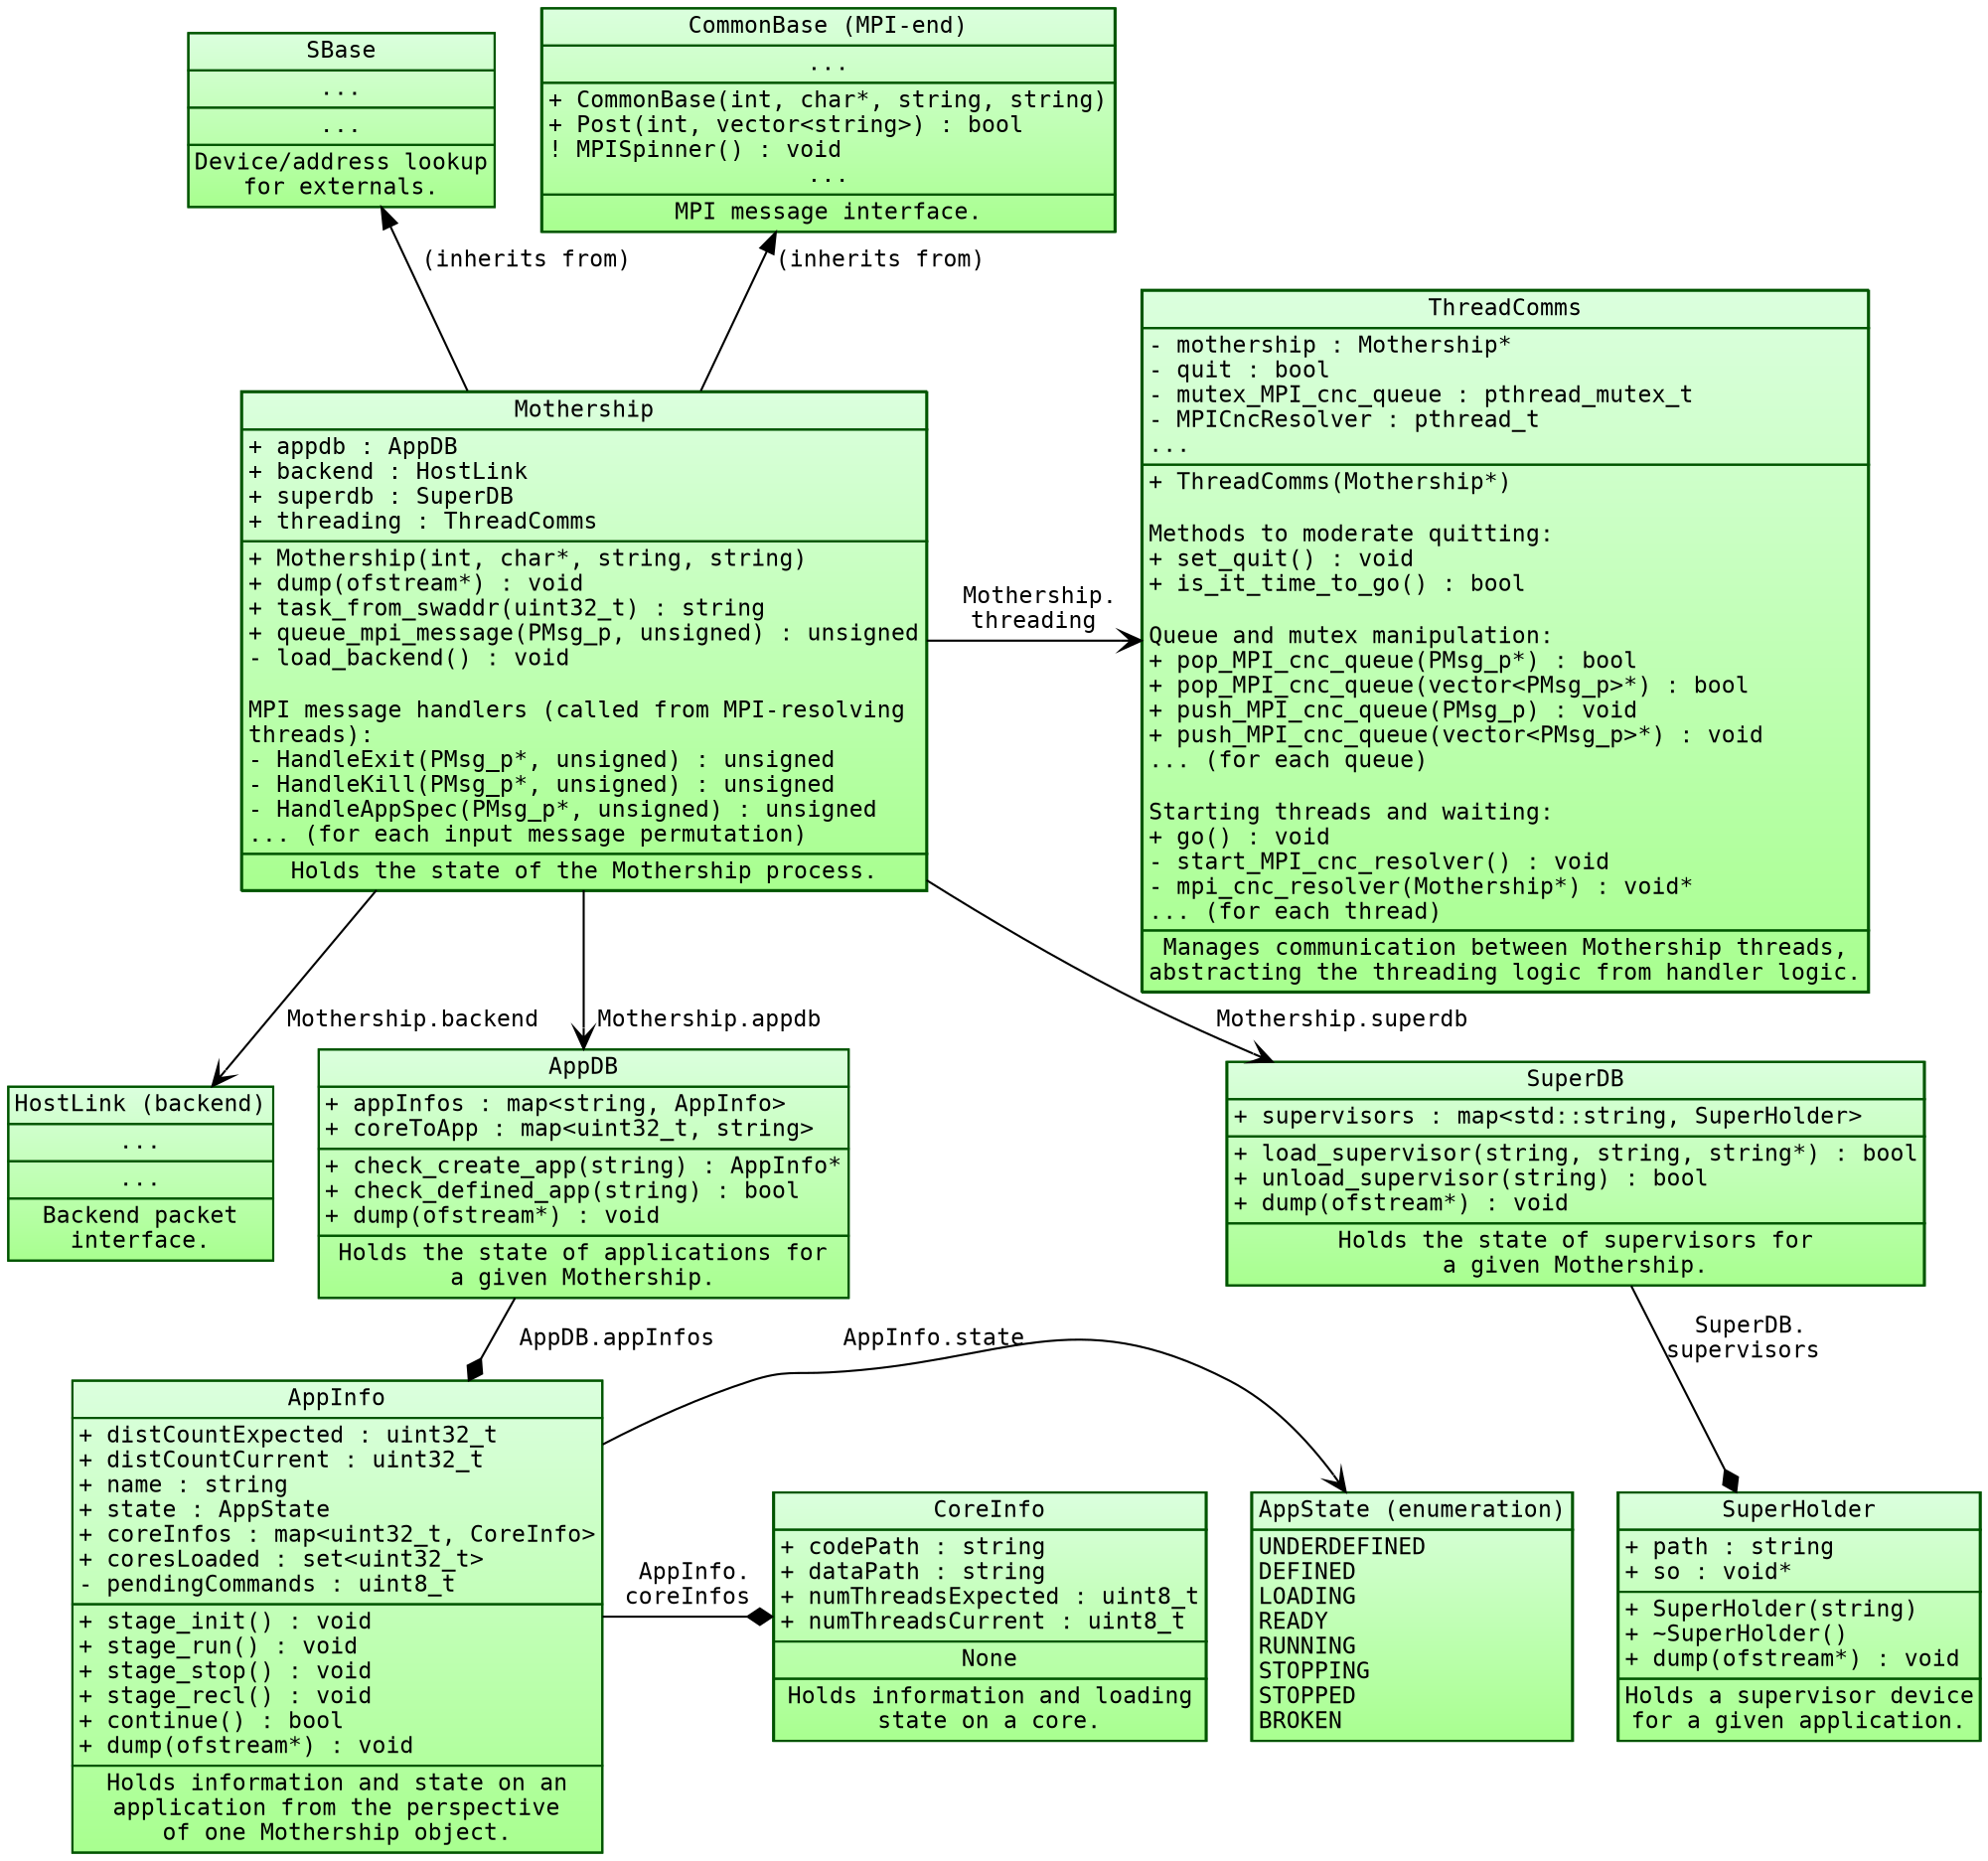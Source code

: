 digraph G {
    fontname="Inconsolata";
    fontsize=11;
    margin=0;
    nodesep=0.3;
    rankdir="UD";
    ranksep=0.2;

    /* Class definitions (as graph nodes) */
    node[color="#005500",
         fillcolor="#DBFFDE:#A8FF8F",
         fontname="Inconsolata",
         fontsize=11,
         gradientangle=270,
         margin=0,
         shape="rect",
         style="filled"];

    SBase[label=<<TABLE BORDER="0" CELLBORDER="1" CELLSPACING="0">
<TR><TD>SBase</TD></TR>
<TR><TD ALIGN="TEXT">
...<BR ALIGN="TEXT"/>
</TD></TR>
<TR><TD ALIGN="TEXT">
...<BR ALIGN="TEXT"/>
</TD></TR>
<TR><TD ALIGN="TEXT">
Device/address lookup<BR ALIGN="TEXT"/>
for externals.<BR ALIGN="TEXT"/>
</TD></TR></TABLE>>];

    HostLink[label=<<TABLE BORDER="0" CELLBORDER="1" CELLSPACING="0">
<TR><TD>HostLink (backend)</TD></TR>
<TR><TD ALIGN="TEXT">
...<BR ALIGN="TEXT"/>
</TD></TR>
<TR><TD ALIGN="TEXT">
...<BR ALIGN="TEXT"/>
</TD></TR>
<TR><TD ALIGN="TEXT">
Backend packet<BR ALIGN="TEXT"/>
interface.<BR ALIGN="TEXT"/>
</TD></TR></TABLE>>];

    CommonBase[label=<<TABLE BORDER="0" CELLBORDER="1" CELLSPACING="0">
<TR><TD>CommonBase (MPI-end)</TD></TR>
<TR><TD ALIGN="TEXT">
...<BR ALIGN="TEXT"/>
</TD></TR>
<TR><TD ALIGN="LEFT">
+ CommonBase(int, char*, string, string)<BR ALIGN="LEFT"/>
+ Post(int, vector&lt;string&gt;) : bool<BR ALIGN="LEFT"/>
! MPISpinner() : void<BR ALIGN="LEFT"/>
...<BR ALIGN="TEXT"/>
</TD></TR>
<TR><TD ALIGN="TEXT">
MPI message interface.<BR ALIGN="TEXT"/>
</TD></TR></TABLE>>];

    AppState[label=<<TABLE BORDER="0" CELLBORDER="1" CELLSPACING="0">
<TR><TD>AppState (enumeration)</TD></TR>
<TR><TD ALIGN="LEFT">
UNDERDEFINED<BR ALIGN="LEFT"/>
DEFINED<BR ALIGN="LEFT"/>
LOADING<BR ALIGN="LEFT"/>
READY<BR ALIGN="LEFT"/>
RUNNING<BR ALIGN="LEFT"/>
STOPPING<BR ALIGN="LEFT"/>
STOPPED<BR ALIGN="LEFT"/>
BROKEN<BR ALIGN="LEFT"/>
</TD></TR></TABLE>>];

    AppDB[label=<<TABLE BORDER="0" CELLBORDER="1" CELLSPACING="0">
<TR><TD>AppDB</TD></TR>
<TR><TD ALIGN="LEFT">
+ appInfos : map&lt;string, AppInfo&gt;<BR ALIGN="LEFT"/>
+ coreToApp : map&lt;uint32_t, string&gt;<BR ALIGN="LEFT"/>
</TD></TR>
<TR><TD ALIGN="LEFT">
+ check_create_app(string) : AppInfo*<BR ALIGN="LEFT"/>
+ check_defined_app(string) : bool<BR ALIGN="LEFT"/>
+ dump(ofstream*) : void<BR ALIGN="LEFT"/>
</TD></TR>
<TR><TD ALIGN="TEXT">
Holds the state of applications for<BR ALIGN="TEXT"/>
a given Mothership.
</TD></TR></TABLE>>];

    AppInfo[label=<<TABLE BORDER="0" CELLBORDER="1" CELLSPACING="0">
<TR><TD>AppInfo</TD></TR>
<TR><TD ALIGN="LEFT">
+ distCountExpected : uint32_t<BR ALIGN="LEFT"/>
+ distCountCurrent : uint32_t<BR ALIGN="LEFT"/>
+ name : string<BR ALIGN="LEFT"/>
+ state : AppState<BR ALIGN="LEFT"/>
+ coreInfos : map&lt;uint32_t, CoreInfo&gt;<BR ALIGN="LEFT"/>
+ coresLoaded : set&lt;uint32_t&gt;<BR ALIGN="LEFT"/>
- pendingCommands : uint8_t<BR ALIGN="LEFT"/>
</TD></TR>
<TR><TD ALIGN="LEFT">
+ stage_init() : void<BR ALIGN="LEFT"/>
+ stage_run() : void<BR ALIGN="LEFT"/>
+ stage_stop() : void<BR ALIGN="LEFT"/>
+ stage_recl() : void<BR ALIGN="LEFT"/>
+ continue() : bool<BR ALIGN="LEFT"/>
+ dump(ofstream*) : void<BR ALIGN="LEFT"/>
</TD></TR>
<TR><TD ALIGN="TEXT">
Holds information and state on an<BR ALIGN="TEXT"/>
application from the perspective<BR ALIGN="TEXT"/>
of one Mothership object.<BR ALIGN="TEXT"/>
</TD></TR></TABLE>>];

    CoreInfo[label=<<TABLE BORDER="0" CELLBORDER="1" CELLSPACING="0">
<TR><TD>CoreInfo</TD></TR>
<TR><TD ALIGN="LEFT">
+ codePath : string<BR ALIGN="LEFT"/>
+ dataPath : string<BR ALIGN="LEFT"/>
+ numThreadsExpected : uint8_t<BR ALIGN="LEFT"/>
+ numThreadsCurrent : uint8_t<BR ALIGN="LEFT"/>
</TD></TR>
<TR><TD ALIGN="TEXT">
None
</TD></TR>
<TR><TD ALIGN="TEXT">
Holds information and loading<BR ALIGN="TEXT"/>
state on a core.<BR ALIGN="TEXT"/>
</TD></TR></TABLE>>];

    SuperDB[label=<<TABLE BORDER="0" CELLBORDER="1" CELLSPACING="0">
<TR><TD>SuperDB</TD></TR>
<TR><TD ALIGN="LEFT">
+ supervisors : map&lt;std::string, SuperHolder&gt;<BR ALIGN="LEFT"/>
</TD></TR>
<TR><TD ALIGN="LEFT">
+ load_supervisor(string, string, string*) : bool<BR ALIGN="LEFT"/>
+ unload_supervisor(string) : bool<BR ALIGN="LEFT"/>
+ dump(ofstream*) : void<BR ALIGN="LEFT"/>
</TD></TR>
<TR><TD ALIGN="TEXT">
Holds the state of supervisors for<BR ALIGN="TEXT"/>
a given Mothership.
</TD></TR></TABLE>>];

    SuperHolder[label=<<TABLE BORDER="0" CELLBORDER="1" CELLSPACING="0">
<TR><TD>SuperHolder</TD></TR>
<TR><TD ALIGN="LEFT">
+ path : string<BR ALIGN="LEFT"/>
+ so : void*<BR ALIGN="LEFT"/>
</TD></TR>
<TR><TD ALIGN="LEFT">
+ SuperHolder(string)<BR ALIGN="LEFT"/>
+ ~SuperHolder()<BR ALIGN="LEFT"/>
+ dump(ofstream*) : void<BR ALIGN="LEFT"/>
</TD></TR>
<TR><TD ALIGN="TEXT">
Holds a supervisor device<BR ALIGN="TEXT"/>
for a given application.<BR ALIGN="TEXT"/>
</TD></TR></TABLE>>];

    Mothership[label=<<TABLE BORDER="0" CELLBORDER="1" CELLSPACING="0">
<TR><TD>Mothership</TD></TR>
<TR><TD ALIGN="LEFT">
+ appdb : AppDB<BR ALIGN="LEFT"/>
+ backend : HostLink<BR ALIGN="LEFT"/>
+ superdb : SuperDB<BR ALIGN="LEFT"/>
+ threading : ThreadComms<BR ALIGN="LEFT"/>
</TD></TR>
<TR><TD ALIGN="LEFT">
+ Mothership(int, char*, string, string)<BR ALIGN="LEFT"/>
+ dump(ofstream*) : void<BR ALIGN="LEFT"/>
+ task_from_swaddr(uint32_t) : string<BR ALIGN="LEFT"/>
+ queue_mpi_message(PMsg_p, unsigned) : unsigned<BR ALIGN="LEFT"/>
- load_backend() : void<BR ALIGN="LEFT"/><BR ALIGN="LEFT"/>
MPI message handlers (called from MPI-resolving<BR ALIGN="LEFT"/>
threads):<BR ALIGN="LEFT"/>
- HandleExit(PMsg_p*, unsigned) : unsigned<BR ALIGN="LEFT"/>
- HandleKill(PMsg_p*, unsigned) : unsigned<BR ALIGN="LEFT"/>
- HandleAppSpec(PMsg_p*, unsigned) : unsigned<BR ALIGN="LEFT"/>
... (for each input message permutation)<BR ALIGN="LEFT"/>
</TD></TR>
<TR><TD ALIGN="TEXT">
Holds the state of the Mothership process.
</TD></TR></TABLE>>];

    ThreadComms[label=<<TABLE BORDER="0" CELLBORDER="1" CELLSPACING="0">
<TR><TD>ThreadComms</TD></TR>
<TR><TD ALIGN="LEFT">
- mothership : Mothership*<BR ALIGN="LEFT"/>
- quit : bool<BR ALIGN="LEFT"/>
- mutex_MPI_cnc_queue : pthread_mutex_t<BR ALIGN="LEFT"/>
- MPICncResolver : pthread_t<BR ALIGN="LEFT"/>
...<BR ALIGN="LEFT"/>
<!--
- mutex_MPI_app_queue : pthread_mutex_t<BR ALIGN="LEFT"/>
- MPIApplicationResolver : pthread_t<BR ALIGN="LEFT"/>
- mutex_backend_output_queue : pthread_mutex_t<BR ALIGN="LEFT"/>
- BackendOutputBroker : pthread_t<BR ALIGN="LEFT"/>
- MPIInputBroker : pthread_t<BR ALIGN="LEFT"/>
- BackendInputBroker : pthread_t<BR ALIGN="LEFT"/>
- DebugInputBroker : pthread_t<BR ALIGN="LEFT"/>
-->
</TD></TR>
<TR><TD ALIGN="LEFT">
+ ThreadComms(Mothership*)<BR ALIGN="LEFT"/><BR ALIGN="LEFT"/>
Methods to moderate quitting:<BR ALIGN="LEFT"/>
+ set_quit() : void<BR ALIGN="LEFT"/>
+ is_it_time_to_go() : bool<BR ALIGN="LEFT"/><BR ALIGN="LEFT"/>
Queue and mutex manipulation: <BR ALIGN="LEFT"/>
+ pop_MPI_cnc_queue(PMsg_p*) : bool<BR ALIGN="LEFT"/>
+ pop_MPI_cnc_queue(vector&lt;PMsg_p&gt;*) : bool<BR ALIGN="LEFT"/>
+ push_MPI_cnc_queue(PMsg_p) : void<BR ALIGN="LEFT"/>
+ push_MPI_cnc_queue(vector&lt;PMsg_p&gt;*) : void<BR ALIGN="LEFT"/>
... (for each queue)<BR ALIGN="LEFT"/><BR ALIGN="LEFT"/>
<!--
+ pop_MPI_app_queue(PMsg_p*) : bool<BR ALIGN="LEFT"/>
+ pop_MPI_app_queue(vector&lt;PMsg_p*&gt;*) : bool<BR ALIGN="LEFT"/>
+ push_MPI_app_queue(PMsg_p) : void<BR ALIGN="LEFT"/>
+ push_MPI_app_queue(vector&lt;PMsg_p*&gt;*) : void<BR ALIGN="LEFT"/>
+ pop_backend_out_queue(P_Pkt_t*) : bool<BR ALIGN="LEFT"/>
+ pop_backend_out_queue(vector&lt;P_Pkt_t*&gt;*) : bool<BR ALIGN="LEFT"/>
+ push_backend_out_queue(P_Pkt_t) : void<BR ALIGN="LEFT"/>
+ push_backend_out_queue(vector&lt;P_Pkt_t*&gt;*) : void<BR ALIGN="LEFT"/>
+ pop_backend_in_queue(P_Pkt_t*) : bool<BR ALIGN="LEFT"/>
+ pop_backend_in_queue(vector&lt;P_Pkt_t*&gt;*) : bool<BR ALIGN="LEFT"/>
+ push_backend_in_queue(P_Pkt_t) : void<BR ALIGN="LEFT"/>
+ push_backend_in_queue(vector&lt;P_Pkt_t*&gt;*) : void<BR ALIGN="LEFT"/>
+ pop_debug_in_queue(P_Debug_Pkt_t*) : bool<BR ALIGN="LEFT"/>
+ pop_debug_in_queue(vector&lt;P_Debug_Pkt_t*&gt;*) : bool<BR ALIGN="LEFT"/>
+ push_debug_in_queue(P_Debug_Pkt_t) : void<BR ALIGN="LEFT"/>
+ push_debug_in_queue(vector&lt;P_Debug_Pkt_t*&gt;*) : void<BR ALIGN="LEFT"/>
-->
Starting threads and waiting: <BR ALIGN="LEFT"/>
+ go() : void<BR ALIGN="LEFT"/>
- start_MPI_cnc_resolver() : void<BR ALIGN="LEFT"/>
- mpi_cnc_resolver(Mothership*) : void*<BR ALIGN="LEFT"/>
... (for each thread)<BR ALIGN="LEFT"/>
<!--
- start_MPI_input_broker() : void<BR ALIGN="LEFT"/>
- mpi_input_broker(Mothership*) : void*<BR ALIGN="LEFT"/>
- start_MPI_app_resolver() : void<BR ALIGN="LEFT"/>
- mpi_app_resolver(Mothership*) : void*<BR ALIGN="LEFT"/>
- start_backend_output_broker() : void<BR ALIGN="LEFT"/>
- backend_output_broker(Mothership*) : void*<BR ALIGN="LEFT"/>
- start_backend_input_broker() : void<BR ALIGN="LEFT"/>
- backend_input_broker(Mothership*) : void*<BR ALIGN="LEFT"/>
- start_debug_input_broker() : void<BR ALIGN="LEFT"/>
- debug_input_broker(Mothership*) : void*<BR ALIGN="LEFT"/>
-->
</TD></TR>
<TR><TD ALIGN="TEXT">
Manages communication between Mothership threads,<BR ALIGN="TEXT"/>
abstracting the threading logic from handler logic.<BR ALIGN="TEXT"/>
</TD></TR></TABLE>>];

    /* Relationship definitions (as graph edges) */
    edge[color="#000000",
         fontname="Inconsolata",
         fontsize=11];

    /* One-to-one containment. */
    {edge[arrowhead="vee"];
        AppInfo -> AppState[label=" AppInfo.state"];
        Mothership -> HostLink[label=" Mothership.backend"];
        Mothership -> ThreadComms[label=" Mothership.\nthreading"];
        Mothership -> AppDB[label=" Mothership.appdb"];
        Mothership -> SuperDB[label=" Mothership.superdb"];
    }

    /* One-to-many containment. */
    {edge[arrowhead="diamond"];
        SuperDB -> SuperHolder[label=" SuperDB.\nsupervisors"];
        AppDB -> AppInfo[label=" AppDB.appInfos"];
        AppInfo -> CoreInfo[label=" AppInfo.\ncoreInfos"];
    }

    /* Inheritance */
    {edge[arrowhead="onormal", label=" (inherits from)"];
        SBase -> Mothership[dir="back"];
        CommonBase -> Mothership[dir="back"];
    }

    /* Rank hackery */
    {rank="same";
        ThreadComms -> Mothership [style="invis"];
        rankdir="LR";
    }
    {rank="same";
        CoreInfo;
        AppState;
        AppInfo;
        rankdir="LR";
    }
}
